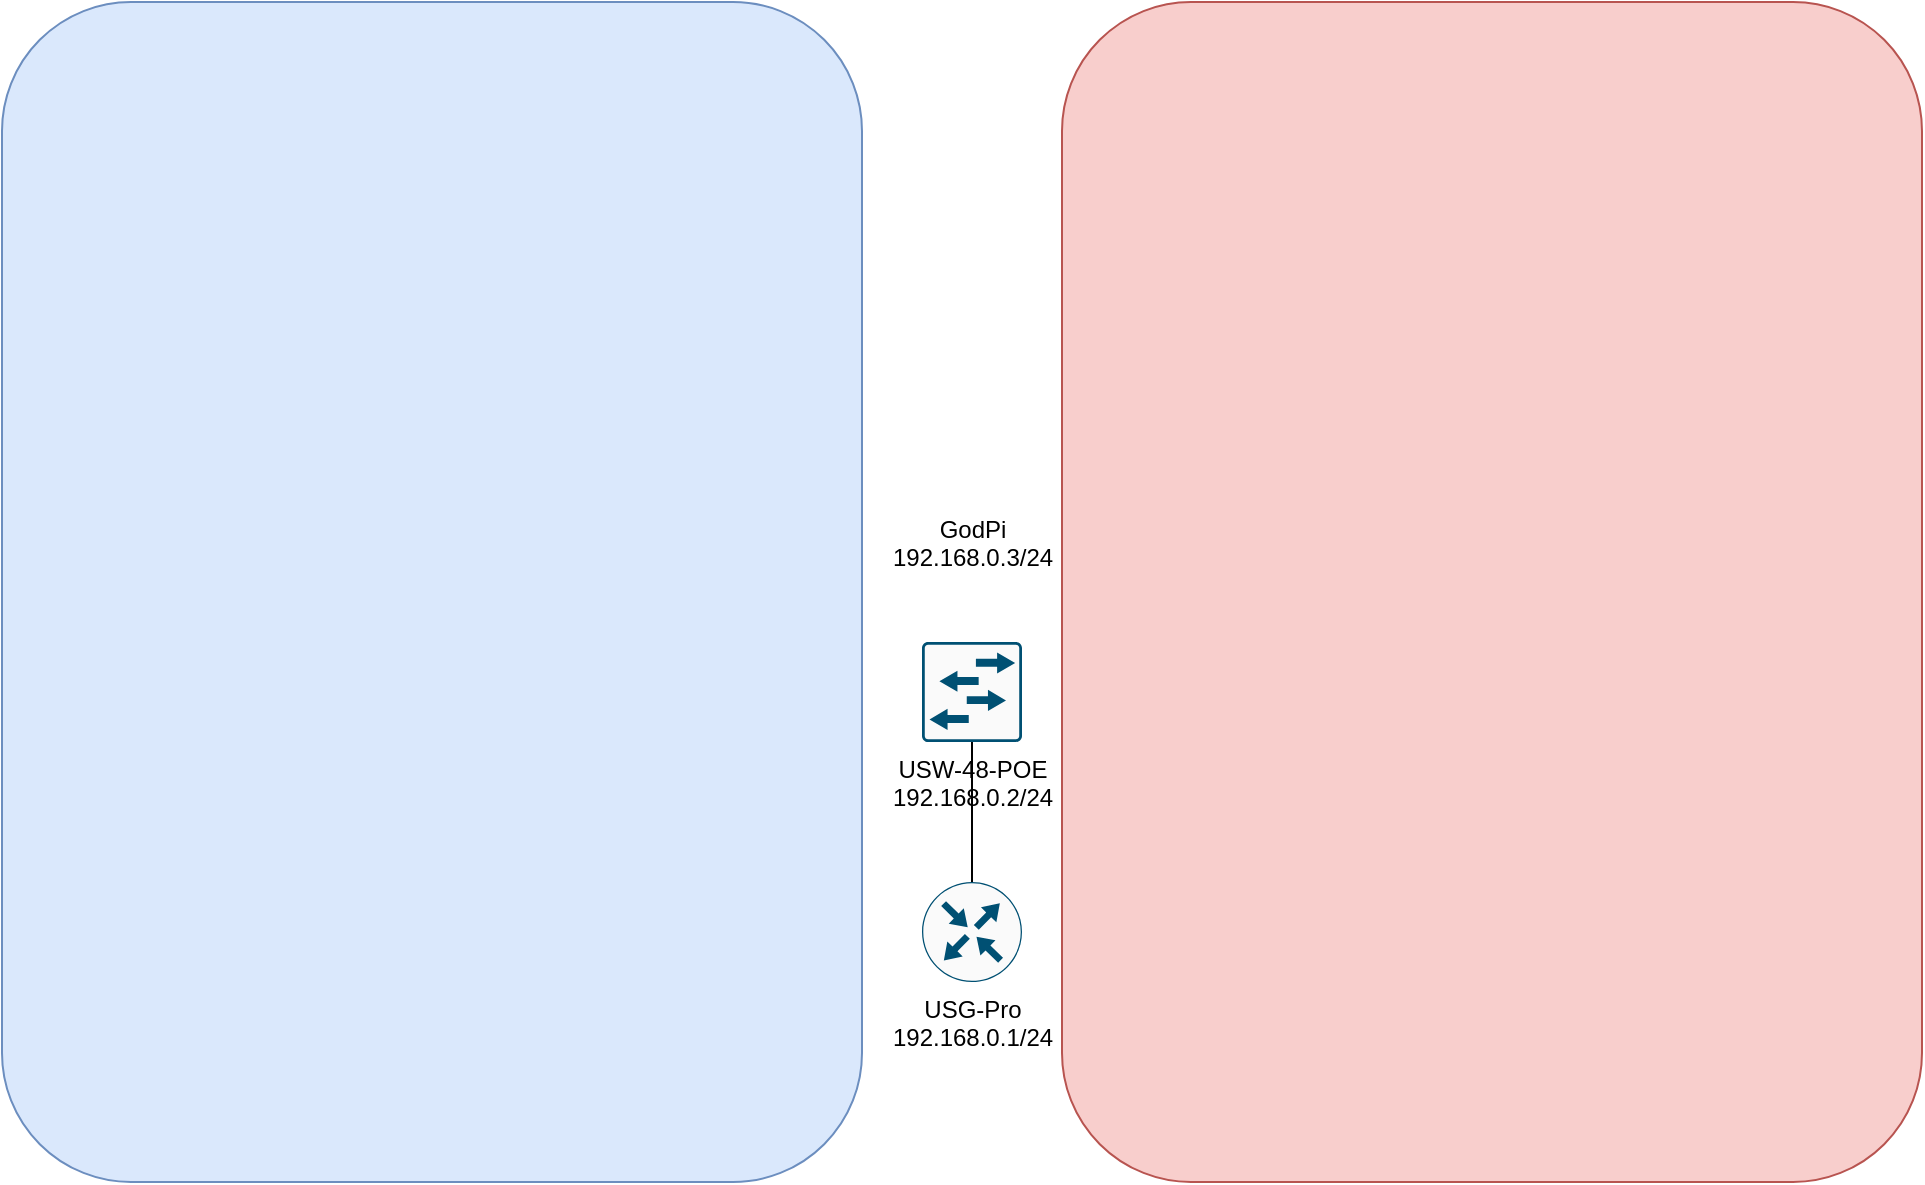<mxfile version="15.3.1" type="github">
  <diagram id="C8_kxAK0KzZd8ScJWdYP" name="Page-1">
    <mxGraphModel dx="2233" dy="1128" grid="1" gridSize="10" guides="1" tooltips="1" connect="1" arrows="1" fold="1" page="1" pageScale="1" pageWidth="850" pageHeight="1100" math="0" shadow="0">
      <root>
        <mxCell id="0" />
        <mxCell id="1" parent="0" />
        <mxCell id="q_evUdxcSX7wJStd2-a_-43" value="" style="rounded=1;whiteSpace=wrap;html=1;fillColor=#f8cecc;strokeColor=#b85450;" vertex="1" parent="1">
          <mxGeometry x="470" y="20" width="430" height="590" as="geometry" />
        </mxCell>
        <mxCell id="q_evUdxcSX7wJStd2-a_-42" value="" style="rounded=1;whiteSpace=wrap;html=1;fillColor=#dae8fc;strokeColor=#6c8ebf;" vertex="1" parent="1">
          <mxGeometry x="-60" y="20" width="430" height="590" as="geometry" />
        </mxCell>
        <mxCell id="q_evUdxcSX7wJStd2-a_-2" value="USW-48-POE&lt;br&gt;192.168.0.2/24" style="sketch=0;points=[[0.015,0.015,0],[0.985,0.015,0],[0.985,0.985,0],[0.015,0.985,0],[0.25,0,0],[0.5,0,0],[0.75,0,0],[1,0.25,0],[1,0.5,0],[1,0.75,0],[0.75,1,0],[0.5,1,0],[0.25,1,0],[0,0.75,0],[0,0.5,0],[0,0.25,0]];verticalLabelPosition=bottom;html=1;verticalAlign=top;aspect=fixed;align=center;pointerEvents=1;shape=mxgraph.cisco19.rect;prIcon=l2_switch;fillColor=#FAFAFA;strokeColor=#005073;" vertex="1" parent="1">
          <mxGeometry x="400" y="340" width="50" height="50" as="geometry" />
        </mxCell>
        <mxCell id="q_evUdxcSX7wJStd2-a_-10" style="edgeStyle=orthogonalEdgeStyle;rounded=0;orthogonalLoop=1;jettySize=auto;html=1;exitX=0.5;exitY=0;exitDx=0;exitDy=0;exitPerimeter=0;entryX=0.5;entryY=1;entryDx=0;entryDy=0;entryPerimeter=0;endArrow=none;endFill=0;" edge="1" parent="1" source="q_evUdxcSX7wJStd2-a_-4" target="q_evUdxcSX7wJStd2-a_-2">
          <mxGeometry relative="1" as="geometry" />
        </mxCell>
        <mxCell id="q_evUdxcSX7wJStd2-a_-4" value="USG-Pro&lt;br&gt;192.168.0.1/24" style="sketch=0;points=[[0.5,0,0],[1,0.5,0],[0.5,1,0],[0,0.5,0],[0.145,0.145,0],[0.856,0.145,0],[0.855,0.856,0],[0.145,0.855,0]];verticalLabelPosition=bottom;html=1;verticalAlign=top;aspect=fixed;align=center;pointerEvents=1;shape=mxgraph.cisco19.rect;prIcon=router;fillColor=#FAFAFA;strokeColor=#005073;" vertex="1" parent="1">
          <mxGeometry x="400" y="460" width="50" height="50" as="geometry" />
        </mxCell>
        <mxCell id="q_evUdxcSX7wJStd2-a_-6" value="GodPi&lt;br&gt;192.168.0.3/24" style="shape=image;html=1;verticalAlign=top;verticalLabelPosition=bottom;labelBackgroundColor=#ffffff;imageAspect=0;aspect=fixed;image=https://cdn4.iconfinder.com/data/icons/logos-and-brands/512/272_Raspberry_Pi_logo-128.png;imageBackground=none;" vertex="1" parent="1">
          <mxGeometry x="400" y="220" width="50" height="50" as="geometry" />
        </mxCell>
        <mxCell id="q_evUdxcSX7wJStd2-a_-8" value="" style="shape=image;html=1;verticalAlign=top;verticalLabelPosition=bottom;labelBackgroundColor=#ffffff;imageAspect=0;aspect=fixed;image=https://cdn0.iconfinder.com/data/icons/195-flat-flag-psd-icons/70/Russia.png" vertex="1" parent="1">
          <mxGeometry x="120" y="60" width="70" height="70" as="geometry" />
        </mxCell>
        <mxCell id="q_evUdxcSX7wJStd2-a_-9" value="" style="shape=image;html=1;verticalAlign=top;verticalLabelPosition=bottom;labelBackgroundColor=#ffffff;imageAspect=0;aspect=fixed;image=https://cdn0.iconfinder.com/data/icons/195-flat-flag-psd-icons/70/China.png" vertex="1" parent="1">
          <mxGeometry x="650" y="60" width="70" height="70" as="geometry" />
        </mxCell>
        <mxCell id="q_evUdxcSX7wJStd2-a_-22" value="" style="shape=image;html=1;verticalAlign=top;verticalLabelPosition=bottom;labelBackgroundColor=#ffffff;imageAspect=0;aspect=fixed;image=https://cdn4.iconfinder.com/data/icons/logos-and-brands-1/512/272_Raspberry_Pi_logo-128.png" vertex="1" parent="1">
          <mxGeometry x="290" y="270" width="50" height="50" as="geometry" />
        </mxCell>
        <mxCell id="q_evUdxcSX7wJStd2-a_-23" value="" style="shape=image;html=1;verticalAlign=top;verticalLabelPosition=bottom;labelBackgroundColor=#ffffff;imageAspect=0;aspect=fixed;image=https://cdn4.iconfinder.com/data/icons/logos-and-brands-1/512/272_Raspberry_Pi_logo-128.png" vertex="1" parent="1">
          <mxGeometry x="210" y="270" width="50" height="50" as="geometry" />
        </mxCell>
        <mxCell id="q_evUdxcSX7wJStd2-a_-24" value="" style="shape=image;html=1;verticalAlign=top;verticalLabelPosition=bottom;labelBackgroundColor=#ffffff;imageAspect=0;aspect=fixed;image=https://cdn4.iconfinder.com/data/icons/logos-and-brands-1/512/272_Raspberry_Pi_logo-128.png" vertex="1" parent="1">
          <mxGeometry x="210" y="410" width="50" height="50" as="geometry" />
        </mxCell>
        <mxCell id="q_evUdxcSX7wJStd2-a_-25" value="" style="shape=image;html=1;verticalAlign=top;verticalLabelPosition=bottom;labelBackgroundColor=#ffffff;imageAspect=0;aspect=fixed;image=https://cdn4.iconfinder.com/data/icons/logos-and-brands-1/512/272_Raspberry_Pi_logo-128.png" vertex="1" parent="1">
          <mxGeometry x="290" y="410" width="50" height="50" as="geometry" />
        </mxCell>
        <mxCell id="q_evUdxcSX7wJStd2-a_-26" value="" style="shape=image;html=1;verticalAlign=top;verticalLabelPosition=bottom;labelBackgroundColor=#ffffff;imageAspect=0;aspect=fixed;image=https://cdn4.iconfinder.com/data/icons/logos-and-brands-1/512/272_Raspberry_Pi_logo-128.png" vertex="1" parent="1">
          <mxGeometry x="130" y="270" width="50" height="50" as="geometry" />
        </mxCell>
        <mxCell id="q_evUdxcSX7wJStd2-a_-27" value="" style="shape=image;html=1;verticalAlign=top;verticalLabelPosition=bottom;labelBackgroundColor=#ffffff;imageAspect=0;aspect=fixed;image=https://cdn4.iconfinder.com/data/icons/logos-and-brands-1/512/272_Raspberry_Pi_logo-128.png" vertex="1" parent="1">
          <mxGeometry x="-30" y="270" width="50" height="50" as="geometry" />
        </mxCell>
        <mxCell id="q_evUdxcSX7wJStd2-a_-28" value="" style="shape=image;html=1;verticalAlign=top;verticalLabelPosition=bottom;labelBackgroundColor=#ffffff;imageAspect=0;aspect=fixed;image=https://cdn4.iconfinder.com/data/icons/logos-and-brands-1/512/272_Raspberry_Pi_logo-128.png" vertex="1" parent="1">
          <mxGeometry x="50" y="270" width="50" height="50" as="geometry" />
        </mxCell>
        <mxCell id="q_evUdxcSX7wJStd2-a_-29" value="" style="shape=image;html=1;verticalAlign=top;verticalLabelPosition=bottom;labelBackgroundColor=#ffffff;imageAspect=0;aspect=fixed;image=https://cdn4.iconfinder.com/data/icons/logos-and-brands-1/512/272_Raspberry_Pi_logo-128.png" vertex="1" parent="1">
          <mxGeometry x="50" y="410" width="50" height="50" as="geometry" />
        </mxCell>
        <mxCell id="q_evUdxcSX7wJStd2-a_-30" value="" style="shape=image;html=1;verticalAlign=top;verticalLabelPosition=bottom;labelBackgroundColor=#ffffff;imageAspect=0;aspect=fixed;image=https://cdn4.iconfinder.com/data/icons/logos-and-brands-1/512/272_Raspberry_Pi_logo-128.png" vertex="1" parent="1">
          <mxGeometry x="130" y="410" width="50" height="50" as="geometry" />
        </mxCell>
        <mxCell id="q_evUdxcSX7wJStd2-a_-31" value="" style="shape=image;html=1;verticalAlign=top;verticalLabelPosition=bottom;labelBackgroundColor=#ffffff;imageAspect=0;aspect=fixed;image=https://cdn4.iconfinder.com/data/icons/logos-and-brands-1/512/272_Raspberry_Pi_logo-128.png" vertex="1" parent="1">
          <mxGeometry x="-30" y="410" width="50" height="50" as="geometry" />
        </mxCell>
        <mxCell id="q_evUdxcSX7wJStd2-a_-32" value="" style="shape=image;html=1;verticalAlign=top;verticalLabelPosition=bottom;labelBackgroundColor=#ffffff;imageAspect=0;aspect=fixed;image=https://cdn4.iconfinder.com/data/icons/logos-and-brands-1/512/272_Raspberry_Pi_logo-128.png" vertex="1" parent="1">
          <mxGeometry x="820" y="270" width="50" height="50" as="geometry" />
        </mxCell>
        <mxCell id="q_evUdxcSX7wJStd2-a_-33" value="" style="shape=image;html=1;verticalAlign=top;verticalLabelPosition=bottom;labelBackgroundColor=#ffffff;imageAspect=0;aspect=fixed;image=https://cdn4.iconfinder.com/data/icons/logos-and-brands-1/512/272_Raspberry_Pi_logo-128.png" vertex="1" parent="1">
          <mxGeometry x="740" y="270" width="50" height="50" as="geometry" />
        </mxCell>
        <mxCell id="q_evUdxcSX7wJStd2-a_-34" value="" style="shape=image;html=1;verticalAlign=top;verticalLabelPosition=bottom;labelBackgroundColor=#ffffff;imageAspect=0;aspect=fixed;image=https://cdn4.iconfinder.com/data/icons/logos-and-brands-1/512/272_Raspberry_Pi_logo-128.png" vertex="1" parent="1">
          <mxGeometry x="740" y="410" width="50" height="50" as="geometry" />
        </mxCell>
        <mxCell id="q_evUdxcSX7wJStd2-a_-35" value="" style="shape=image;html=1;verticalAlign=top;verticalLabelPosition=bottom;labelBackgroundColor=#ffffff;imageAspect=0;aspect=fixed;image=https://cdn4.iconfinder.com/data/icons/logos-and-brands-1/512/272_Raspberry_Pi_logo-128.png" vertex="1" parent="1">
          <mxGeometry x="820" y="410" width="50" height="50" as="geometry" />
        </mxCell>
        <mxCell id="q_evUdxcSX7wJStd2-a_-36" value="" style="shape=image;html=1;verticalAlign=top;verticalLabelPosition=bottom;labelBackgroundColor=#ffffff;imageAspect=0;aspect=fixed;image=https://cdn4.iconfinder.com/data/icons/logos-and-brands-1/512/272_Raspberry_Pi_logo-128.png" vertex="1" parent="1">
          <mxGeometry x="660" y="270" width="50" height="50" as="geometry" />
        </mxCell>
        <mxCell id="q_evUdxcSX7wJStd2-a_-37" value="" style="shape=image;html=1;verticalAlign=top;verticalLabelPosition=bottom;labelBackgroundColor=#ffffff;imageAspect=0;aspect=fixed;image=https://cdn4.iconfinder.com/data/icons/logos-and-brands-1/512/272_Raspberry_Pi_logo-128.png" vertex="1" parent="1">
          <mxGeometry x="500" y="270" width="50" height="50" as="geometry" />
        </mxCell>
        <mxCell id="q_evUdxcSX7wJStd2-a_-38" value="" style="shape=image;html=1;verticalAlign=top;verticalLabelPosition=bottom;labelBackgroundColor=#ffffff;imageAspect=0;aspect=fixed;image=https://cdn4.iconfinder.com/data/icons/logos-and-brands-1/512/272_Raspberry_Pi_logo-128.png" vertex="1" parent="1">
          <mxGeometry x="580" y="270" width="50" height="50" as="geometry" />
        </mxCell>
        <mxCell id="q_evUdxcSX7wJStd2-a_-39" value="" style="shape=image;html=1;verticalAlign=top;verticalLabelPosition=bottom;labelBackgroundColor=#ffffff;imageAspect=0;aspect=fixed;image=https://cdn4.iconfinder.com/data/icons/logos-and-brands-1/512/272_Raspberry_Pi_logo-128.png" vertex="1" parent="1">
          <mxGeometry x="580" y="410" width="50" height="50" as="geometry" />
        </mxCell>
        <mxCell id="q_evUdxcSX7wJStd2-a_-40" value="" style="shape=image;html=1;verticalAlign=top;verticalLabelPosition=bottom;labelBackgroundColor=#ffffff;imageAspect=0;aspect=fixed;image=https://cdn4.iconfinder.com/data/icons/logos-and-brands-1/512/272_Raspberry_Pi_logo-128.png" vertex="1" parent="1">
          <mxGeometry x="660" y="410" width="50" height="50" as="geometry" />
        </mxCell>
        <mxCell id="q_evUdxcSX7wJStd2-a_-41" value="" style="shape=image;html=1;verticalAlign=top;verticalLabelPosition=bottom;labelBackgroundColor=#ffffff;imageAspect=0;aspect=fixed;image=https://cdn4.iconfinder.com/data/icons/logos-and-brands-1/512/272_Raspberry_Pi_logo-128.png" vertex="1" parent="1">
          <mxGeometry x="500" y="410" width="50" height="50" as="geometry" />
        </mxCell>
      </root>
    </mxGraphModel>
  </diagram>
</mxfile>
